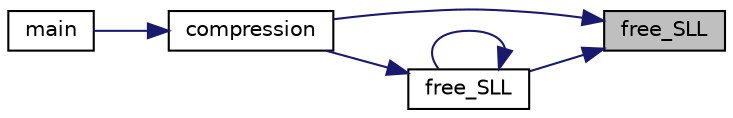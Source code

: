 digraph "free_SLL"
{
 // LATEX_PDF_SIZE
  edge [fontname="Helvetica",fontsize="10",labelfontname="Helvetica",labelfontsize="10"];
  node [fontname="Helvetica",fontsize="10",shape=record];
  rankdir="RL";
  Node1 [label="free_SLL",height=0.2,width=0.4,color="black", fillcolor="grey75", style="filled", fontcolor="black",tooltip=" "];
  Node1 -> Node2 [dir="back",color="midnightblue",fontsize="10",style="solid"];
  Node2 [label="compression",height=0.2,width=0.4,color="black", fillcolor="white", style="filled",URL="$compression_8h.html#addb33bb737a3237d9f76e8692057e887",tooltip=" "];
  Node2 -> Node3 [dir="back",color="midnightblue",fontsize="10",style="solid"];
  Node3 [label="main",height=0.2,width=0.4,color="black", fillcolor="white", style="filled",URL="$main_8c.html#ae66f6b31b5ad750f1fe042a706a4e3d4",tooltip=" "];
  Node1 -> Node4 [dir="back",color="midnightblue",fontsize="10",style="solid"];
  Node4 [label="free_SLL",height=0.2,width=0.4,color="black", fillcolor="white", style="filled",URL="$_element_8h.html#a6f2f749e6d12f0a8cee3ede9d0130ddc",tooltip=" "];
  Node4 -> Node2 [dir="back",color="midnightblue",fontsize="10",style="solid"];
  Node4 -> Node4 [dir="back",color="midnightblue",fontsize="10",style="solid"];
}
